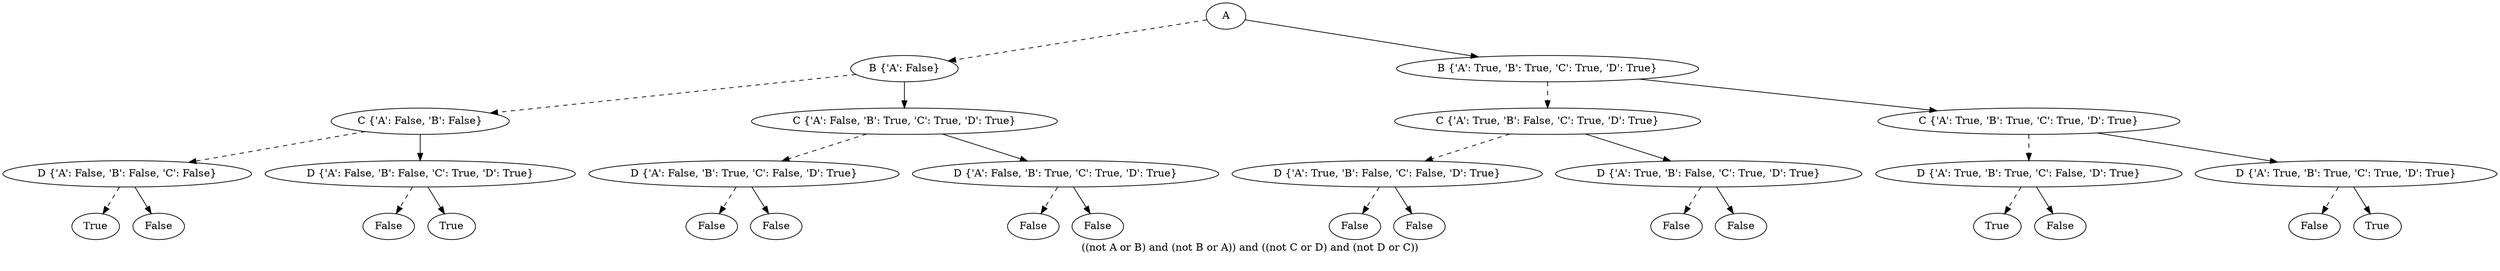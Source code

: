 digraph{
label="((not A or B) and (not B or A)) and ((not C or D) and (not D or C))\n\n"
2768560587600[label=A]2768560587664[label="B {'A': False}"]
2768560587600 -> 2768560587664[style=dashed]
2768560587728[label="C {'A': False, 'B': False}"]
2768560587664 -> 2768560587728[style=dashed]
2768560587792[label="D {'A': False, 'B': False, 'C': False}"]
2768560587728 -> 2768560587792[style=dashed]
2768560588624[label=True]
2768560587792 -> 2768560588624[style=dashed]
2768560588688[label=False]
2768560587792 -> 2768560588688
2768560588880[label="D {'A': False, 'B': False, 'C': True, 'D': True}"]
2768560587728 -> 2768560588880
2768560589392[label=False]
2768560588880 -> 2768560589392[style=dashed]
2768560589840[label=True]
2768560588880 -> 2768560589840
2768560592400[label="C {'A': False, 'B': True, 'C': True, 'D': True}"]
2768560587664 -> 2768560592400
2768560710160[label="D {'A': False, 'B': True, 'C': False, 'D': True}"]
2768560592400 -> 2768560710160[style=dashed]
2768560710416[label=False]
2768560710160 -> 2768560710416[style=dashed]
2768560710544[label=False]
2768560710160 -> 2768560710544
2768560710736[label="D {'A': False, 'B': True, 'C': True, 'D': True}"]
2768560592400 -> 2768560710736
2768560710864[label=False]
2768560710736 -> 2768560710864[style=dashed]
2768560710928[label=False]
2768560710736 -> 2768560710928
2768560711120[label="B {'A': True, 'B': True, 'C': True, 'D': True}"]
2768560587600 -> 2768560711120
2768560710672[label="C {'A': True, 'B': False, 'C': True, 'D': True}"]
2768560711120 -> 2768560710672[style=dashed]
2768560711184[label="D {'A': True, 'B': False, 'C': False, 'D': True}"]
2768560710672 -> 2768560711184[style=dashed]
2768560711504[label=False]
2768560711184 -> 2768560711504[style=dashed]
2768560711632[label=False]
2768560711184 -> 2768560711632
2768560711696[label="D {'A': True, 'B': False, 'C': True, 'D': True}"]
2768560710672 -> 2768560711696
2768560711888[label=False]
2768560711696 -> 2768560711888[style=dashed]
2768560712016[label=False]
2768560711696 -> 2768560712016
2768560712080[label="C {'A': True, 'B': True, 'C': True, 'D': True}"]
2768560711120 -> 2768560712080
2768560712144[label="D {'A': True, 'B': True, 'C': False, 'D': True}"]
2768560712080 -> 2768560712144[style=dashed]
2768560712336[label=True]
2768560712144 -> 2768560712336[style=dashed]
2768560712464[label=False]
2768560712144 -> 2768560712464
2768560712656[label="D {'A': True, 'B': True, 'C': True, 'D': True}"]
2768560712080 -> 2768560712656
2768560712784[label=False]
2768560712656 -> 2768560712784[style=dashed]
2768560712848[label=True]
2768560712656 -> 2768560712848
}